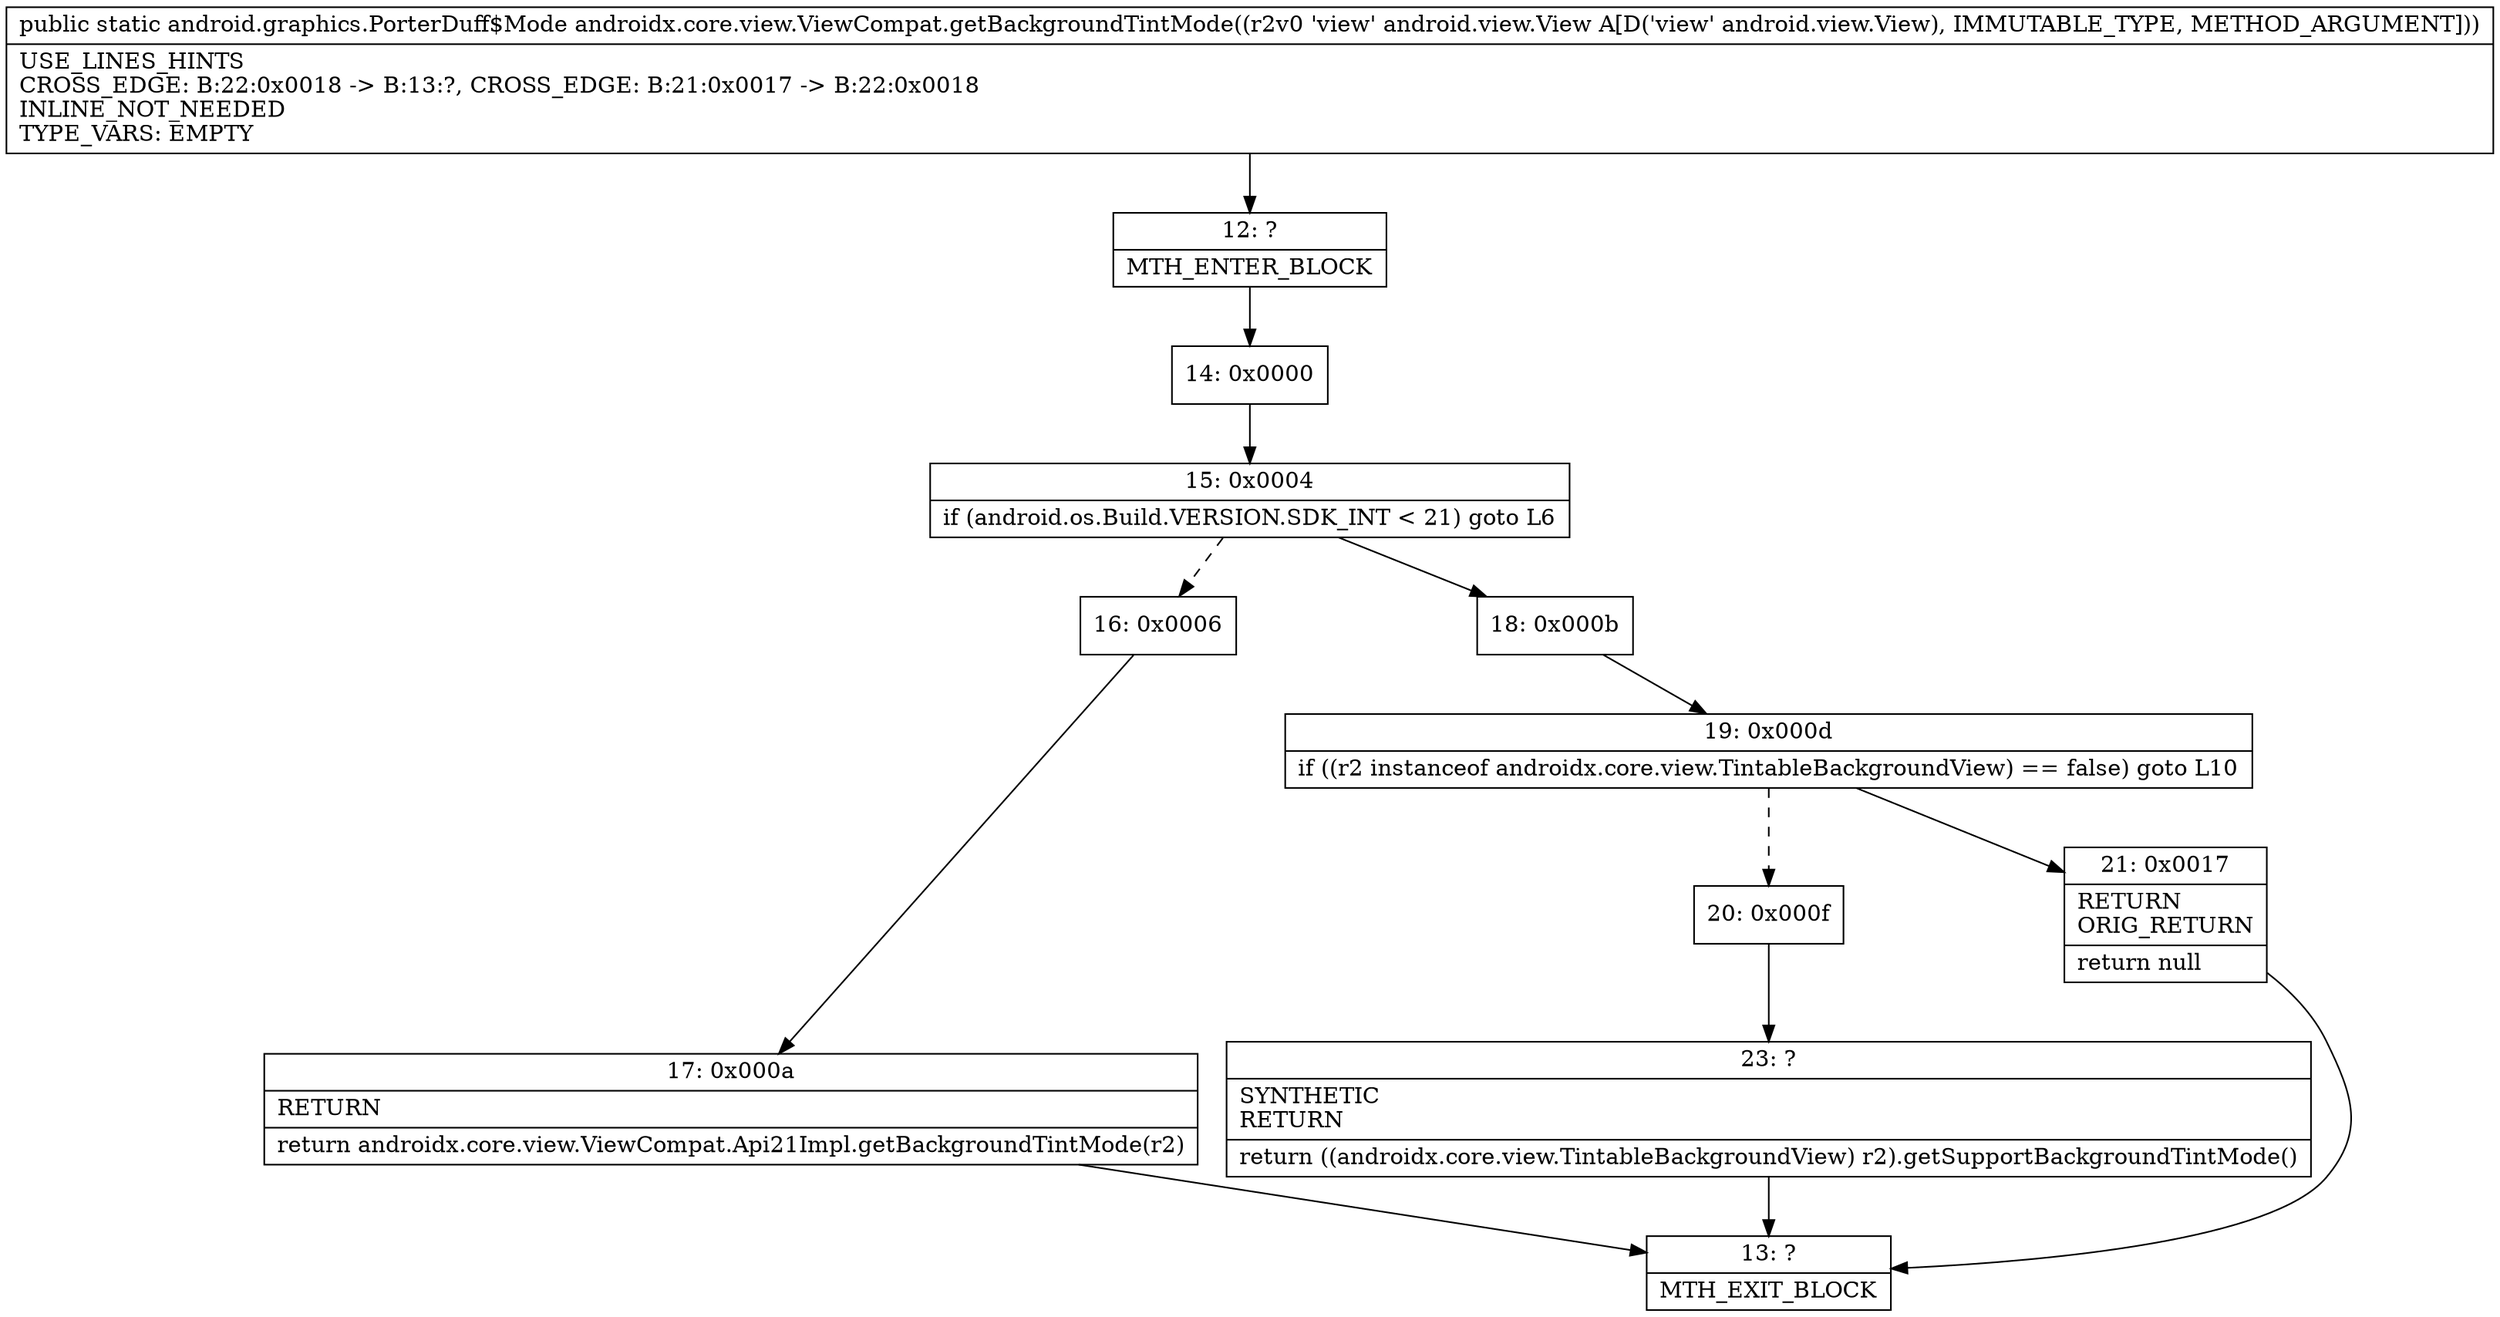 digraph "CFG forandroidx.core.view.ViewCompat.getBackgroundTintMode(Landroid\/view\/View;)Landroid\/graphics\/PorterDuff$Mode;" {
Node_12 [shape=record,label="{12\:\ ?|MTH_ENTER_BLOCK\l}"];
Node_14 [shape=record,label="{14\:\ 0x0000}"];
Node_15 [shape=record,label="{15\:\ 0x0004|if (android.os.Build.VERSION.SDK_INT \< 21) goto L6\l}"];
Node_16 [shape=record,label="{16\:\ 0x0006}"];
Node_17 [shape=record,label="{17\:\ 0x000a|RETURN\l|return androidx.core.view.ViewCompat.Api21Impl.getBackgroundTintMode(r2)\l}"];
Node_13 [shape=record,label="{13\:\ ?|MTH_EXIT_BLOCK\l}"];
Node_18 [shape=record,label="{18\:\ 0x000b}"];
Node_19 [shape=record,label="{19\:\ 0x000d|if ((r2 instanceof androidx.core.view.TintableBackgroundView) == false) goto L10\l}"];
Node_20 [shape=record,label="{20\:\ 0x000f}"];
Node_23 [shape=record,label="{23\:\ ?|SYNTHETIC\lRETURN\l|return ((androidx.core.view.TintableBackgroundView) r2).getSupportBackgroundTintMode()\l}"];
Node_21 [shape=record,label="{21\:\ 0x0017|RETURN\lORIG_RETURN\l|return null\l}"];
MethodNode[shape=record,label="{public static android.graphics.PorterDuff$Mode androidx.core.view.ViewCompat.getBackgroundTintMode((r2v0 'view' android.view.View A[D('view' android.view.View), IMMUTABLE_TYPE, METHOD_ARGUMENT]))  | USE_LINES_HINTS\lCROSS_EDGE: B:22:0x0018 \-\> B:13:?, CROSS_EDGE: B:21:0x0017 \-\> B:22:0x0018\lINLINE_NOT_NEEDED\lTYPE_VARS: EMPTY\l}"];
MethodNode -> Node_12;Node_12 -> Node_14;
Node_14 -> Node_15;
Node_15 -> Node_16[style=dashed];
Node_15 -> Node_18;
Node_16 -> Node_17;
Node_17 -> Node_13;
Node_18 -> Node_19;
Node_19 -> Node_20[style=dashed];
Node_19 -> Node_21;
Node_20 -> Node_23;
Node_23 -> Node_13;
Node_21 -> Node_13;
}


